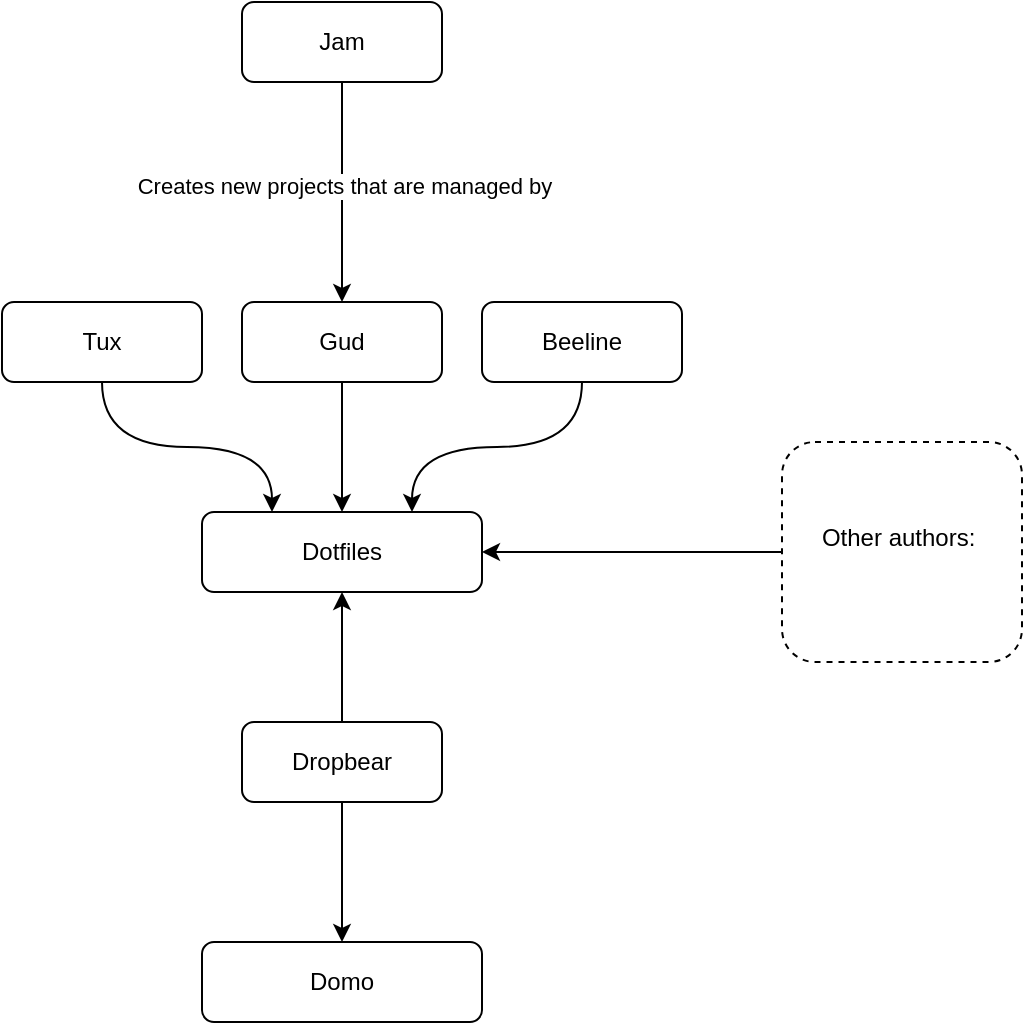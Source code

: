 <mxfile version="20.2.3" type="device"><diagram id="4A4FnUK1ih5r6nnD4T9v" name="Page-1"><mxGraphModel dx="1106" dy="997" grid="1" gridSize="10" guides="1" tooltips="1" connect="1" arrows="1" fold="1" page="1" pageScale="1" pageWidth="827" pageHeight="1169" math="0" shadow="0"><root><mxCell id="0"/><mxCell id="1" parent="0"/><mxCell id="zRO8UBUt2KgjhurOG9np-10" style="edgeStyle=orthogonalEdgeStyle;curved=1;rounded=0;orthogonalLoop=1;jettySize=auto;html=1;entryX=0.5;entryY=0;entryDx=0;entryDy=0;startArrow=none;startFill=0;endArrow=classic;endFill=1;" edge="1" parent="1" source="zRO8UBUt2KgjhurOG9np-1" target="zRO8UBUt2KgjhurOG9np-9"><mxGeometry relative="1" as="geometry"/></mxCell><mxCell id="zRO8UBUt2KgjhurOG9np-19" style="edgeStyle=orthogonalEdgeStyle;curved=1;rounded=0;orthogonalLoop=1;jettySize=auto;html=1;entryX=0.5;entryY=1;entryDx=0;entryDy=0;startArrow=none;startFill=0;endArrow=classic;endFill=1;" edge="1" parent="1" source="zRO8UBUt2KgjhurOG9np-1" target="zRO8UBUt2KgjhurOG9np-5"><mxGeometry relative="1" as="geometry"/></mxCell><mxCell id="zRO8UBUt2KgjhurOG9np-1" value="Dropbear" style="rounded=1;whiteSpace=wrap;html=1;" vertex="1" parent="1"><mxGeometry x="270" y="480" width="100" height="40" as="geometry"/></mxCell><mxCell id="zRO8UBUt2KgjhurOG9np-18" style="edgeStyle=orthogonalEdgeStyle;curved=1;rounded=0;orthogonalLoop=1;jettySize=auto;html=1;entryX=0.25;entryY=0;entryDx=0;entryDy=0;startArrow=none;startFill=0;endArrow=classic;endFill=1;" edge="1" parent="1" source="zRO8UBUt2KgjhurOG9np-2" target="zRO8UBUt2KgjhurOG9np-5"><mxGeometry relative="1" as="geometry"/></mxCell><mxCell id="zRO8UBUt2KgjhurOG9np-2" value="Tux" style="rounded=1;whiteSpace=wrap;html=1;" vertex="1" parent="1"><mxGeometry x="150" y="270" width="100" height="40" as="geometry"/></mxCell><mxCell id="zRO8UBUt2KgjhurOG9np-16" style="edgeStyle=orthogonalEdgeStyle;curved=1;rounded=0;orthogonalLoop=1;jettySize=auto;html=1;entryX=0.5;entryY=0;entryDx=0;entryDy=0;startArrow=none;startFill=0;endArrow=classic;endFill=1;" edge="1" parent="1" source="zRO8UBUt2KgjhurOG9np-4" target="zRO8UBUt2KgjhurOG9np-5"><mxGeometry relative="1" as="geometry"/></mxCell><mxCell id="zRO8UBUt2KgjhurOG9np-4" value="Gud" style="rounded=1;whiteSpace=wrap;html=1;" vertex="1" parent="1"><mxGeometry x="270" y="270" width="100" height="40" as="geometry"/></mxCell><mxCell id="zRO8UBUt2KgjhurOG9np-5" value="Dotfiles" style="rounded=1;whiteSpace=wrap;html=1;" vertex="1" parent="1"><mxGeometry x="250" y="375" width="140" height="40" as="geometry"/></mxCell><mxCell id="zRO8UBUt2KgjhurOG9np-9" value="Domo" style="rounded=1;whiteSpace=wrap;html=1;" vertex="1" parent="1"><mxGeometry x="250" y="590" width="140" height="40" as="geometry"/></mxCell><mxCell id="zRO8UBUt2KgjhurOG9np-17" style="edgeStyle=orthogonalEdgeStyle;curved=1;rounded=0;orthogonalLoop=1;jettySize=auto;html=1;entryX=0.75;entryY=0;entryDx=0;entryDy=0;startArrow=none;startFill=0;endArrow=classic;endFill=1;" edge="1" parent="1" source="zRO8UBUt2KgjhurOG9np-11" target="zRO8UBUt2KgjhurOG9np-5"><mxGeometry relative="1" as="geometry"/></mxCell><mxCell id="zRO8UBUt2KgjhurOG9np-11" value="Beeline" style="rounded=1;whiteSpace=wrap;html=1;" vertex="1" parent="1"><mxGeometry x="390" y="270" width="100" height="40" as="geometry"/></mxCell><mxCell id="zRO8UBUt2KgjhurOG9np-21" style="edgeStyle=orthogonalEdgeStyle;curved=1;rounded=0;orthogonalLoop=1;jettySize=auto;html=1;entryX=0.5;entryY=0;entryDx=0;entryDy=0;startArrow=none;startFill=0;endArrow=classic;endFill=1;" edge="1" parent="1" source="zRO8UBUt2KgjhurOG9np-20" target="zRO8UBUt2KgjhurOG9np-4"><mxGeometry relative="1" as="geometry"/></mxCell><mxCell id="zRO8UBUt2KgjhurOG9np-22" value="Creates new projects that are managed by" style="edgeLabel;html=1;align=center;verticalAlign=middle;resizable=0;points=[];" vertex="1" connectable="0" parent="zRO8UBUt2KgjhurOG9np-21"><mxGeometry x="-0.057" y="1" relative="1" as="geometry"><mxPoint as="offset"/></mxGeometry></mxCell><mxCell id="zRO8UBUt2KgjhurOG9np-20" value="Jam" style="rounded=1;whiteSpace=wrap;html=1;" vertex="1" parent="1"><mxGeometry x="270" y="120" width="100" height="40" as="geometry"/></mxCell><mxCell id="zRO8UBUt2KgjhurOG9np-24" style="edgeStyle=orthogonalEdgeStyle;curved=1;rounded=0;orthogonalLoop=1;jettySize=auto;html=1;entryX=1;entryY=0.5;entryDx=0;entryDy=0;startArrow=none;startFill=0;endArrow=classic;endFill=1;" edge="1" parent="1" source="zRO8UBUt2KgjhurOG9np-23" target="zRO8UBUt2KgjhurOG9np-5"><mxGeometry relative="1" as="geometry"/></mxCell><mxCell id="zRO8UBUt2KgjhurOG9np-23" value="Other authors:&amp;nbsp;&lt;br&gt;&lt;br&gt;" style="rounded=1;whiteSpace=wrap;html=1;dashed=1;" vertex="1" parent="1"><mxGeometry x="540" y="340" width="120" height="110" as="geometry"/></mxCell></root></mxGraphModel></diagram></mxfile>